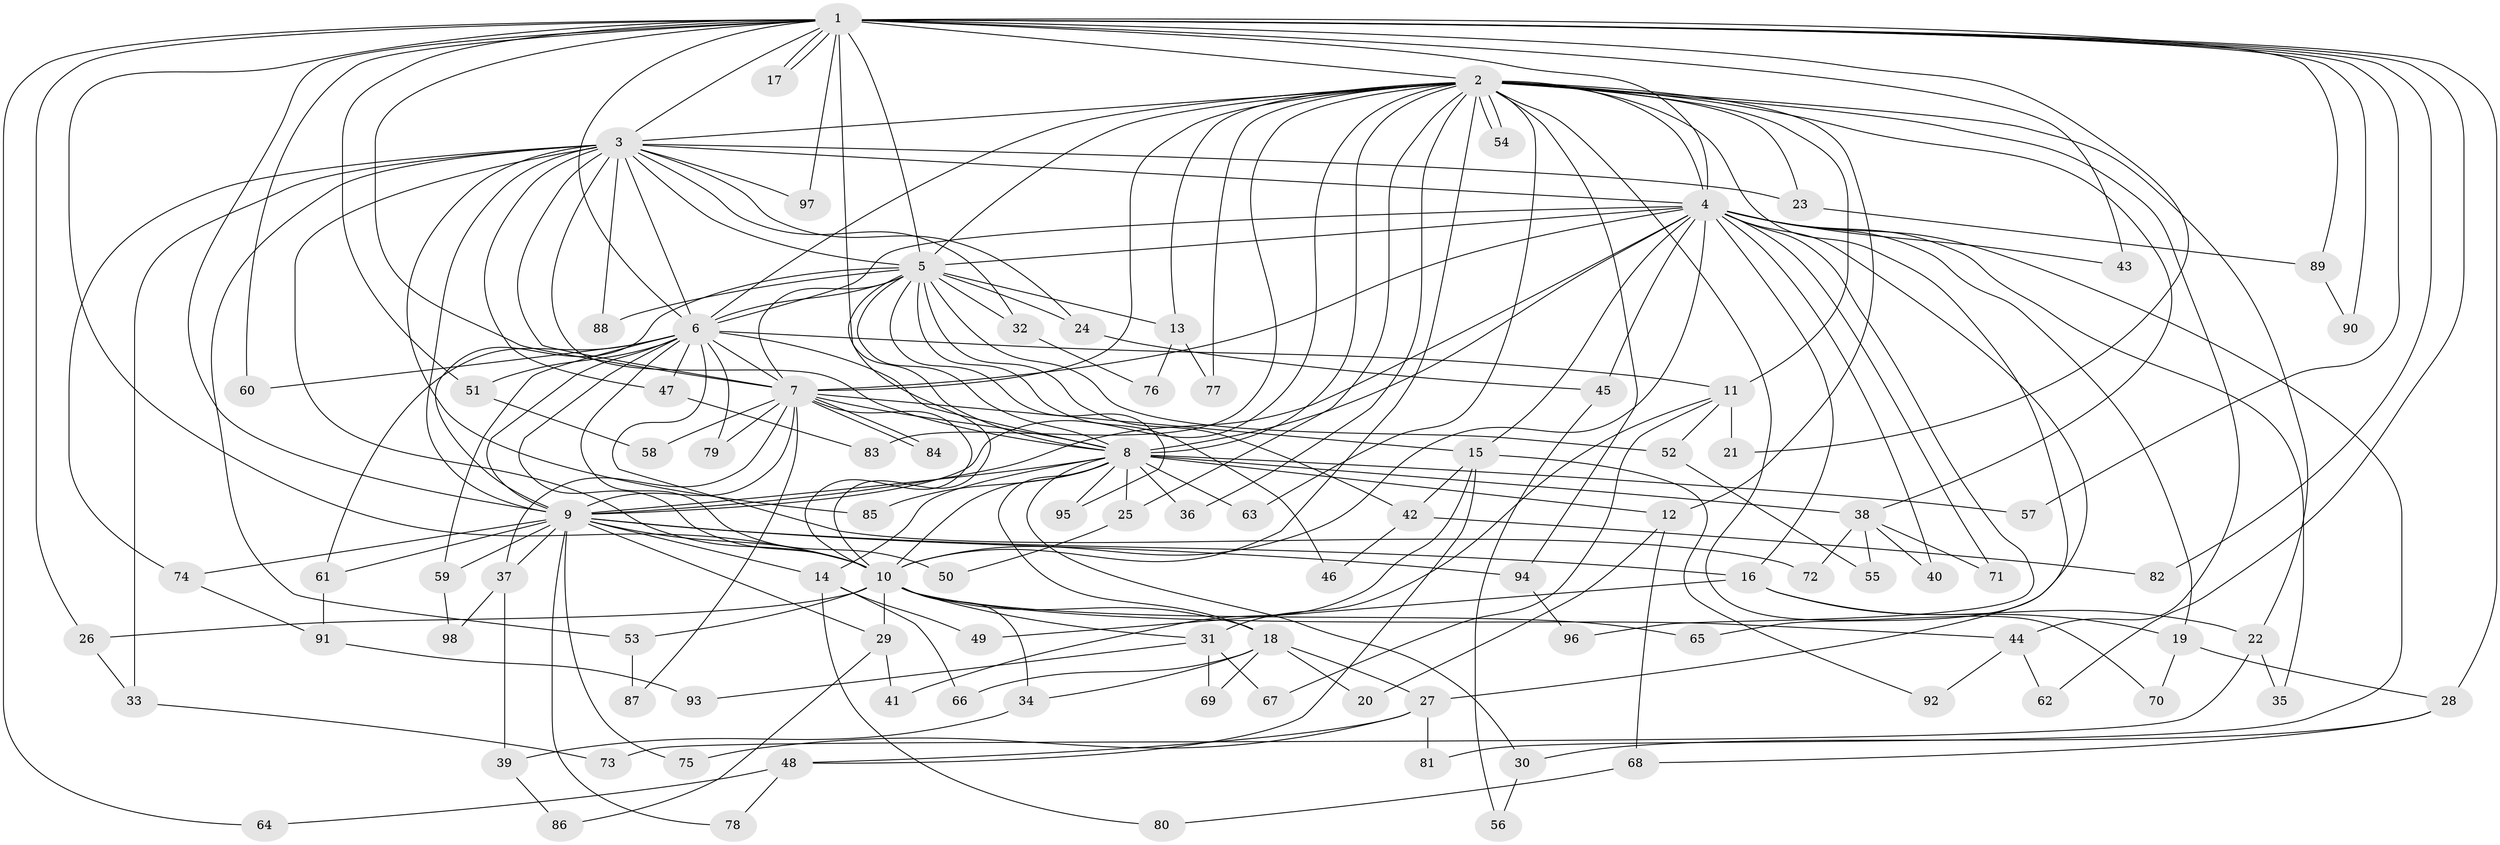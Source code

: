 // coarse degree distribution, {23: 0.028169014084507043, 24: 0.014084507042253521, 17: 0.028169014084507043, 16: 0.04225352112676056, 15: 0.014084507042253521, 18: 0.014084507042253521, 5: 0.04225352112676056, 3: 0.16901408450704225, 6: 0.04225352112676056, 2: 0.4507042253521127, 4: 0.15492957746478872}
// Generated by graph-tools (version 1.1) at 2025/51/02/27/25 19:51:48]
// undirected, 98 vertices, 221 edges
graph export_dot {
graph [start="1"]
  node [color=gray90,style=filled];
  1;
  2;
  3;
  4;
  5;
  6;
  7;
  8;
  9;
  10;
  11;
  12;
  13;
  14;
  15;
  16;
  17;
  18;
  19;
  20;
  21;
  22;
  23;
  24;
  25;
  26;
  27;
  28;
  29;
  30;
  31;
  32;
  33;
  34;
  35;
  36;
  37;
  38;
  39;
  40;
  41;
  42;
  43;
  44;
  45;
  46;
  47;
  48;
  49;
  50;
  51;
  52;
  53;
  54;
  55;
  56;
  57;
  58;
  59;
  60;
  61;
  62;
  63;
  64;
  65;
  66;
  67;
  68;
  69;
  70;
  71;
  72;
  73;
  74;
  75;
  76;
  77;
  78;
  79;
  80;
  81;
  82;
  83;
  84;
  85;
  86;
  87;
  88;
  89;
  90;
  91;
  92;
  93;
  94;
  95;
  96;
  97;
  98;
  1 -- 2;
  1 -- 3;
  1 -- 4;
  1 -- 5;
  1 -- 6;
  1 -- 7;
  1 -- 8;
  1 -- 9;
  1 -- 10;
  1 -- 17;
  1 -- 17;
  1 -- 21;
  1 -- 26;
  1 -- 28;
  1 -- 43;
  1 -- 51;
  1 -- 57;
  1 -- 60;
  1 -- 62;
  1 -- 64;
  1 -- 82;
  1 -- 89;
  1 -- 90;
  1 -- 97;
  2 -- 3;
  2 -- 4;
  2 -- 5;
  2 -- 6;
  2 -- 7;
  2 -- 8;
  2 -- 9;
  2 -- 10;
  2 -- 11;
  2 -- 12;
  2 -- 13;
  2 -- 22;
  2 -- 23;
  2 -- 25;
  2 -- 36;
  2 -- 38;
  2 -- 44;
  2 -- 54;
  2 -- 54;
  2 -- 63;
  2 -- 65;
  2 -- 70;
  2 -- 77;
  2 -- 83;
  2 -- 94;
  3 -- 4;
  3 -- 5;
  3 -- 6;
  3 -- 7;
  3 -- 8;
  3 -- 9;
  3 -- 10;
  3 -- 23;
  3 -- 24;
  3 -- 32;
  3 -- 33;
  3 -- 47;
  3 -- 53;
  3 -- 74;
  3 -- 85;
  3 -- 88;
  3 -- 97;
  4 -- 5;
  4 -- 6;
  4 -- 7;
  4 -- 8;
  4 -- 9;
  4 -- 10;
  4 -- 15;
  4 -- 16;
  4 -- 19;
  4 -- 27;
  4 -- 35;
  4 -- 40;
  4 -- 43;
  4 -- 45;
  4 -- 71;
  4 -- 81;
  4 -- 96;
  5 -- 6;
  5 -- 7;
  5 -- 8;
  5 -- 9;
  5 -- 10;
  5 -- 13;
  5 -- 24;
  5 -- 32;
  5 -- 42;
  5 -- 46;
  5 -- 52;
  5 -- 88;
  5 -- 95;
  6 -- 7;
  6 -- 8;
  6 -- 9;
  6 -- 10;
  6 -- 11;
  6 -- 47;
  6 -- 50;
  6 -- 51;
  6 -- 59;
  6 -- 60;
  6 -- 61;
  6 -- 72;
  6 -- 79;
  7 -- 8;
  7 -- 9;
  7 -- 10;
  7 -- 15;
  7 -- 37;
  7 -- 58;
  7 -- 79;
  7 -- 84;
  7 -- 84;
  7 -- 87;
  8 -- 9;
  8 -- 10;
  8 -- 12;
  8 -- 14;
  8 -- 18;
  8 -- 25;
  8 -- 30;
  8 -- 36;
  8 -- 38;
  8 -- 57;
  8 -- 63;
  8 -- 85;
  8 -- 95;
  9 -- 10;
  9 -- 14;
  9 -- 16;
  9 -- 29;
  9 -- 37;
  9 -- 59;
  9 -- 61;
  9 -- 74;
  9 -- 75;
  9 -- 78;
  9 -- 94;
  10 -- 18;
  10 -- 26;
  10 -- 29;
  10 -- 31;
  10 -- 34;
  10 -- 44;
  10 -- 53;
  10 -- 65;
  11 -- 21;
  11 -- 31;
  11 -- 52;
  11 -- 67;
  12 -- 20;
  12 -- 68;
  13 -- 76;
  13 -- 77;
  14 -- 49;
  14 -- 66;
  14 -- 80;
  15 -- 41;
  15 -- 42;
  15 -- 48;
  15 -- 92;
  16 -- 19;
  16 -- 22;
  16 -- 49;
  18 -- 20;
  18 -- 27;
  18 -- 34;
  18 -- 66;
  18 -- 69;
  19 -- 28;
  19 -- 70;
  22 -- 35;
  22 -- 73;
  23 -- 89;
  24 -- 45;
  25 -- 50;
  26 -- 33;
  27 -- 48;
  27 -- 75;
  27 -- 81;
  28 -- 30;
  28 -- 68;
  29 -- 41;
  29 -- 86;
  30 -- 56;
  31 -- 67;
  31 -- 69;
  31 -- 93;
  32 -- 76;
  33 -- 73;
  34 -- 39;
  37 -- 39;
  37 -- 98;
  38 -- 40;
  38 -- 55;
  38 -- 71;
  38 -- 72;
  39 -- 86;
  42 -- 46;
  42 -- 82;
  44 -- 62;
  44 -- 92;
  45 -- 56;
  47 -- 83;
  48 -- 64;
  48 -- 78;
  51 -- 58;
  52 -- 55;
  53 -- 87;
  59 -- 98;
  61 -- 91;
  68 -- 80;
  74 -- 91;
  89 -- 90;
  91 -- 93;
  94 -- 96;
}
